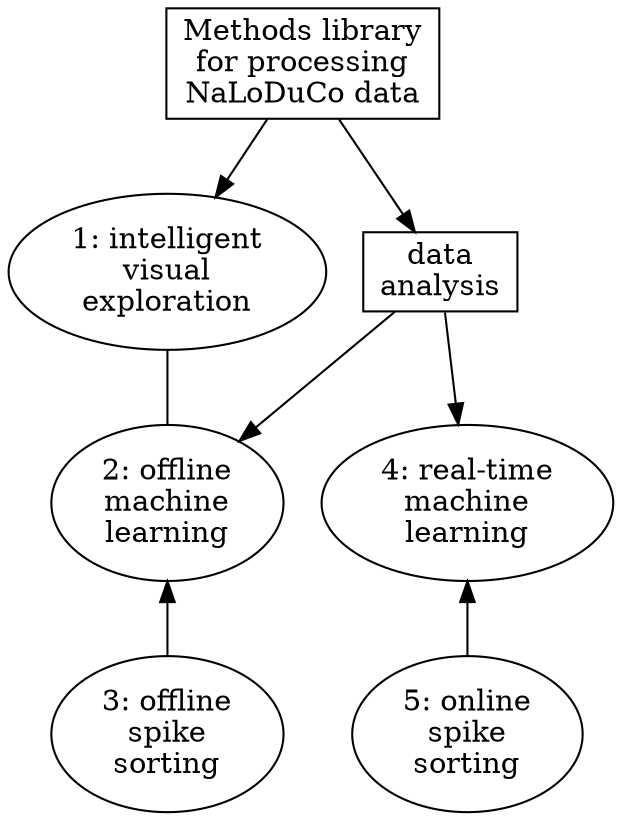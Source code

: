 digraph g {
  methodsLib [label=<<FONT COLOR="BLACK">Methods library<br/>for processing<br/>NaLoDuCo data</FONT>>,shape=box];
  visualExploration [label=<<FONT COLOR="BLACK">1: intelligent<br/>visual<br/>exploration</FONT>>];
  dataAnalysis [label=<<FONT COLOR="BLACK">data<br/>analysis</FONT>>,shape=box];
  offlineML [label=<<FONT COLOR="BLACK">2: offline<br/>machine<br/>learning</FONT>>];
  offlineSpikeSorting [label=<<FONT COLOR="BLACK">3: offline<br/>spike<br/>sorting</FONT>>];
  realTimeML [label=<<FONT COLOR="BLACK">4: real-time<br/>machine<br/>learning</FONT>>];
  onlineSpikeSorting [label=<<FONT COLOR="BLACK">5: online<br/>spike<br/>sorting</FONT>>];

  methodsLib -> visualExploration;
  methodsLib -> dataAnalysis;
  visualExploration -> offlineML [dir=none];
  dataAnalysis -> offlineML;
  offlineSpikeSorting -> offlineML;
  dataAnalysis -> realTimeML;
  onlineSpikeSorting -> realTimeML;

  {rank=same; visualExploration; dataAnalysis;}
  {rank=sink; offlineSpikeSorting; onlineSpikeSorting;}
}
